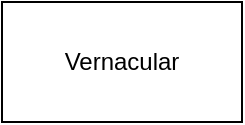 <mxfile version="20.5.1" type="github">
  <diagram id="As68ChHQfxTNH7yiXIGu" name="Page-1">
    <mxGraphModel dx="1422" dy="794" grid="1" gridSize="10" guides="1" tooltips="1" connect="1" arrows="1" fold="1" page="1" pageScale="1" pageWidth="850" pageHeight="1100" math="0" shadow="0">
      <root>
        <mxCell id="0" />
        <mxCell id="1" parent="0" />
        <mxCell id="iytN31Ns72Sed4oIrfhu-1" value="Vernacular" style="rounded=0;whiteSpace=wrap;html=1;" parent="1" vertex="1">
          <mxGeometry x="380" width="120" height="60" as="geometry" />
        </mxCell>
      </root>
    </mxGraphModel>
  </diagram>
</mxfile>
